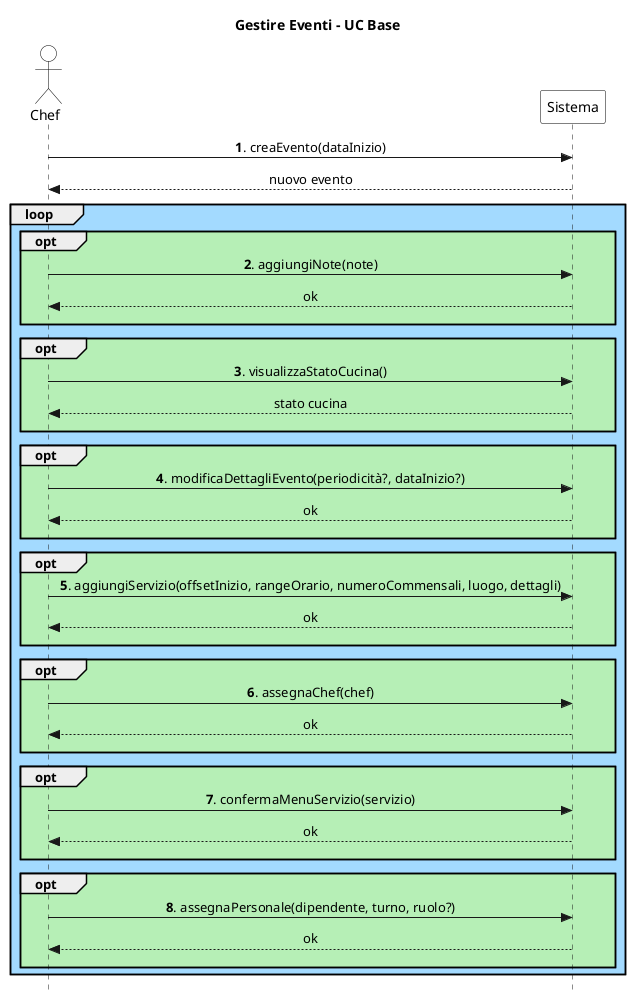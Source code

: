 @startuml
skinparam Style strictuml
skinparam SequenceMessageAlign center

skinparam sequence {
    ActorBorderColor Black
    ActorBackgroundColor White
    ParticipantBorderColor Black
    ParticipantBackgroundColor White
}

actor Chef
participant Sistema

title Gestire Eventi - UC Base

Chef -> Sistema: **1**. creaEvento(dataInizio)
return nuovo evento

loop #a3daff
    opt #b6efb6
        Chef -> Sistema: **2**. aggiungiNote(note)
        return ok
        ||10||
    end

    opt #b6efb6
        Chef -> Sistema: **3**. visualizzaStatoCucina()
        return stato cucina
        ||10||
    end

    opt #b6efb6
        Chef -> Sistema: **4**. modificaDettagliEvento(periodicità?, dataInizio?)
        return ok
        ||10||
    end

    opt #b6efb6
        Chef -> Sistema: **5**. aggiungiServizio(offsetInizio, rangeOrario, numeroCommensali, luogo, dettagli)
        return ok
        ||10||
    end

    opt #b6efb6
        Chef -> Sistema: **6**. assegnaChef(chef)
        return ok
        ||10||
    end

    opt #b6efb6
        Chef -> Sistema: **7**. confermaMenuServizio(servizio)
        return ok
        ||10||
    end

    opt #b6efb6
        Chef -> Sistema: **8**. assegnaPersonale(dipendente, turno, ruolo?)
        return ok
        ||10||
    end
end
@enduml